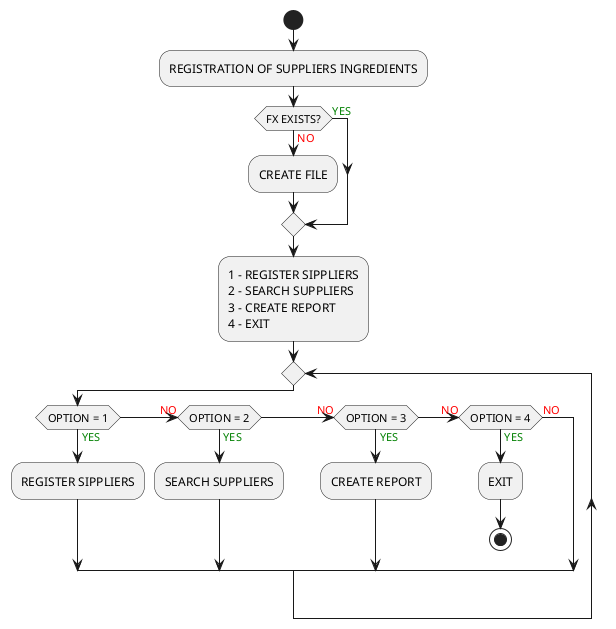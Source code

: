 @startuml REGISTRATION OF SANDWICH ORDERS
START 
:REGISTRATION OF SUPPLIERS INGREDIENTS;
IF (FX EXISTS?) THEN (<COLOR:RED>NO)
    :CREATE FILE;
ELSE (<COLOR:GREEN>YES)
ENDIF
:1 - REGISTER SIPPLIERS
2 - SEARCH SUPPLIERS
3 - CREATE REPORT
4 - EXIT;
REPEAT
IF (OPTION = 1) THEN (<COLOR:GREEN>YES)
    :REGISTER SIPPLIERS;
    (<COLOR:RED>NO) ELSEIF (OPTION = 2) THEN (<COLOR:GREEN>YES)
        :SEARCH SUPPLIERS;
    (<COLOR:RED>NO) ELSEIF (OPTION = 3) THEN (<COLOR:GREEN>YES)
        :CREATE REPORT; 
    (<COLOR:RED>NO) ELSEIF (OPTION = 4) THEN (<COLOR:GREEN>YES)
        :EXIT;
        STOP
    ELSE (<COLOR:RED>NO)
ENDIF
@enduml